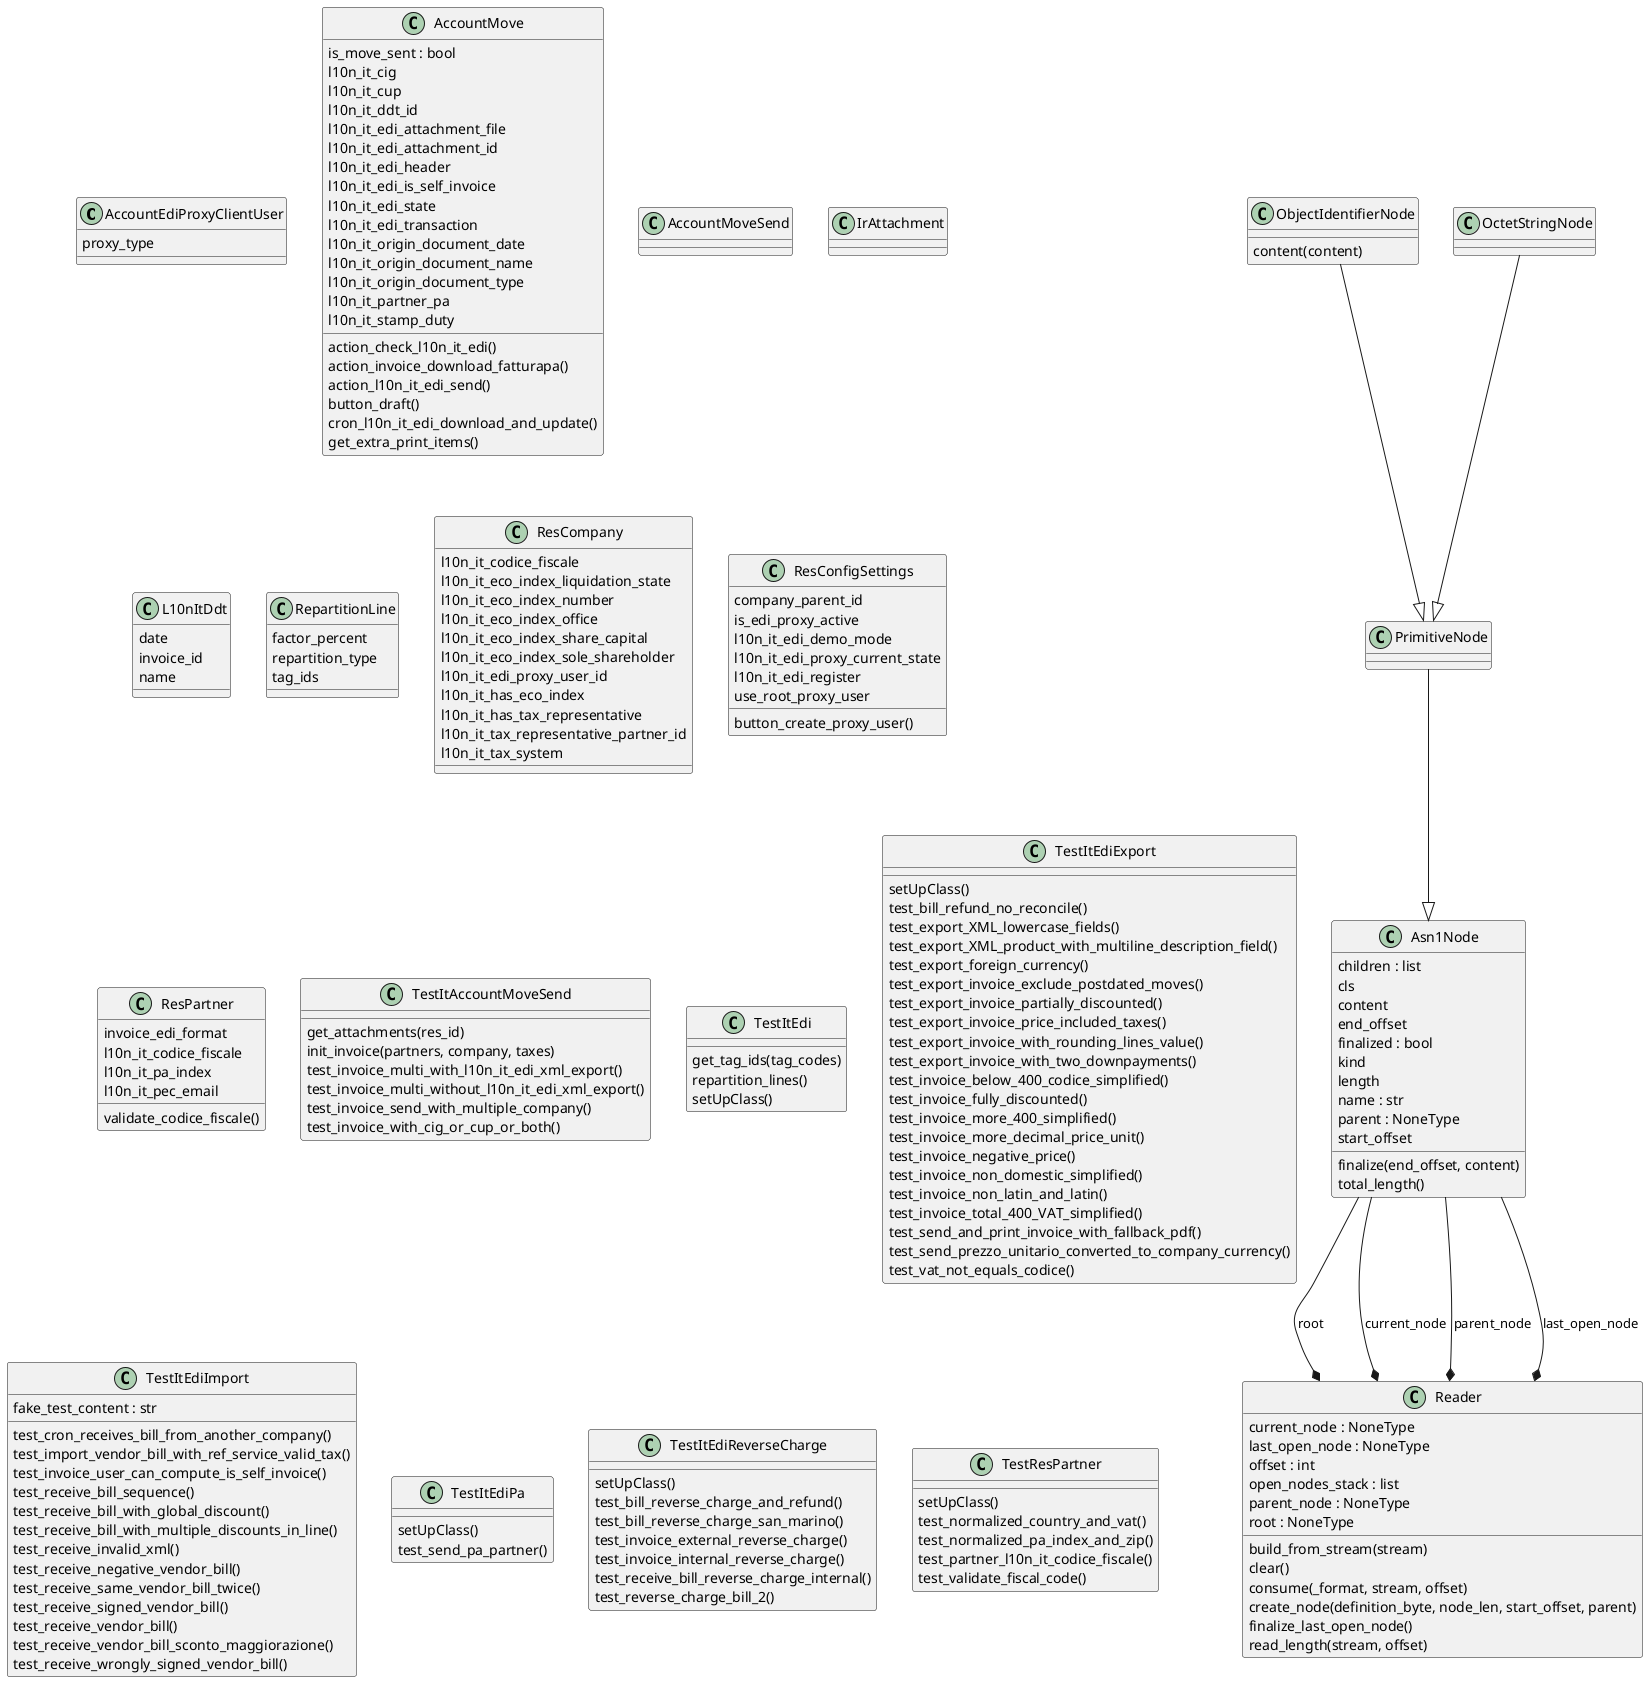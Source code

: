 @startuml classes_l10n_it_edi
set namespaceSeparator none
class "AccountEdiProxyClientUser" as odoo_src.odoo.addons.l10n_it_edi.models.account_edi_proxy_user.AccountEdiProxyClientUser {
  proxy_type
}
class "AccountMove" as odoo_src.odoo.addons.l10n_it_edi.models.account_move.AccountMove {
  is_move_sent : bool
  l10n_it_cig
  l10n_it_cup
  l10n_it_ddt_id
  l10n_it_edi_attachment_file
  l10n_it_edi_attachment_id
  l10n_it_edi_header
  l10n_it_edi_is_self_invoice
  l10n_it_edi_state
  l10n_it_edi_transaction
  l10n_it_origin_document_date
  l10n_it_origin_document_name
  l10n_it_origin_document_type
  l10n_it_partner_pa
  l10n_it_stamp_duty
  action_check_l10n_it_edi()
  action_invoice_download_fatturapa()
  action_l10n_it_edi_send()
  button_draft()
  cron_l10n_it_edi_download_and_update()
  get_extra_print_items()
}
class "AccountMoveSend" as odoo_src.odoo.addons.l10n_it_edi.models.account_move_send.AccountMoveSend {
}
class "Asn1Node" as odoo_src.odoo.addons.l10n_it_edi.tools.remove_signature.Asn1Node {
  children : list
  cls
  content
  end_offset
  finalized : bool
  kind
  length
  name : str
  parent : NoneType
  start_offset
  finalize(end_offset, content)
  total_length()
}
class "IrAttachment" as odoo_src.odoo.addons.l10n_it_edi.models.ir_attachment.IrAttachment {
}
class "L10nItDdt" as odoo_src.odoo.addons.l10n_it_edi.models.ddt.L10nItDdt {
  date
  invoice_id
  name
}
class "ObjectIdentifierNode" as odoo_src.odoo.addons.l10n_it_edi.tools.remove_signature.ObjectIdentifierNode {
  content(content)
}
class "OctetStringNode" as odoo_src.odoo.addons.l10n_it_edi.tools.remove_signature.OctetStringNode {
}
class "PrimitiveNode" as odoo_src.odoo.addons.l10n_it_edi.tools.remove_signature.PrimitiveNode {
}
class "Reader" as odoo_src.odoo.addons.l10n_it_edi.tools.remove_signature.Reader {
  current_node : NoneType
  last_open_node : NoneType
  offset : int
  open_nodes_stack : list
  parent_node : NoneType
  root : NoneType
  build_from_stream(stream)
  clear()
  consume(_format, stream, offset)
  create_node(definition_byte, node_len, start_offset, parent)
  finalize_last_open_node()
  read_length(stream, offset)
}
class "RepartitionLine" as odoo_src.odoo.addons.l10n_it_edi.tests.common.TestItEdi.RepartitionLine {
  factor_percent
  repartition_type
  tag_ids
}
class "ResCompany" as odoo_src.odoo.addons.l10n_it_edi.models.res_company.ResCompany {
  l10n_it_codice_fiscale
  l10n_it_eco_index_liquidation_state
  l10n_it_eco_index_number
  l10n_it_eco_index_office
  l10n_it_eco_index_share_capital
  l10n_it_eco_index_sole_shareholder
  l10n_it_edi_proxy_user_id
  l10n_it_has_eco_index
  l10n_it_has_tax_representative
  l10n_it_tax_representative_partner_id
  l10n_it_tax_system
}
class "ResConfigSettings" as odoo_src.odoo.addons.l10n_it_edi.models.res_config_settings.ResConfigSettings {
  company_parent_id
  is_edi_proxy_active
  l10n_it_edi_demo_mode
  l10n_it_edi_proxy_current_state
  l10n_it_edi_register
  use_root_proxy_user
  button_create_proxy_user()
}
class "ResPartner" as odoo_src.odoo.addons.l10n_it_edi.models.res_partner.ResPartner {
  invoice_edi_format
  l10n_it_codice_fiscale
  l10n_it_pa_index
  l10n_it_pec_email
  validate_codice_fiscale()
}
class "TestItAccountMoveSend" as odoo_src.odoo.addons.l10n_it_edi.tests.test_account_move_send.TestItAccountMoveSend {
  get_attachments(res_id)
  init_invoice(partners, company, taxes)
  test_invoice_multi_with_l10n_it_edi_xml_export()
  test_invoice_multi_without_l10n_it_edi_xml_export()
  test_invoice_send_with_multiple_company()
  test_invoice_with_cig_or_cup_or_both()
}
class "TestItEdi" as odoo_src.odoo.addons.l10n_it_edi.tests.common.TestItEdi {
  get_tag_ids(tag_codes)
  repartition_lines()
  setUpClass()
}
class "TestItEdiExport" as odoo_src.odoo.addons.l10n_it_edi.tests.test_edi_export.TestItEdiExport {
  setUpClass()
  test_bill_refund_no_reconcile()
  test_export_XML_lowercase_fields()
  test_export_XML_product_with_multiline_description_field()
  test_export_foreign_currency()
  test_export_invoice_exclude_postdated_moves()
  test_export_invoice_partially_discounted()
  test_export_invoice_price_included_taxes()
  test_export_invoice_with_rounding_lines_value()
  test_export_invoice_with_two_downpayments()
  test_invoice_below_400_codice_simplified()
  test_invoice_fully_discounted()
  test_invoice_more_400_simplified()
  test_invoice_more_decimal_price_unit()
  test_invoice_negative_price()
  test_invoice_non_domestic_simplified()
  test_invoice_non_latin_and_latin()
  test_invoice_total_400_VAT_simplified()
  test_send_and_print_invoice_with_fallback_pdf()
  test_send_prezzo_unitario_converted_to_company_currency()
  test_vat_not_equals_codice()
}
class "TestItEdiImport" as odoo_src.odoo.addons.l10n_it_edi.tests.test_edi_import.TestItEdiImport {
  fake_test_content : str
  test_cron_receives_bill_from_another_company()
  test_import_vendor_bill_with_ref_service_valid_tax()
  test_invoice_user_can_compute_is_self_invoice()
  test_receive_bill_sequence()
  test_receive_bill_with_global_discount()
  test_receive_bill_with_multiple_discounts_in_line()
  test_receive_invalid_xml()
  test_receive_negative_vendor_bill()
  test_receive_same_vendor_bill_twice()
  test_receive_signed_vendor_bill()
  test_receive_vendor_bill()
  test_receive_vendor_bill_sconto_maggiorazione()
  test_receive_wrongly_signed_vendor_bill()
}
class "TestItEdiPa" as odoo_src.odoo.addons.l10n_it_edi.tests.test_edi_pa.TestItEdiPa {
  setUpClass()
  test_send_pa_partner()
}
class "TestItEdiReverseCharge" as odoo_src.odoo.addons.l10n_it_edi.tests.test_edi_reverse_charge.TestItEdiReverseCharge {
  setUpClass()
  test_bill_reverse_charge_and_refund()
  test_bill_reverse_charge_san_marino()
  test_invoice_external_reverse_charge()
  test_invoice_internal_reverse_charge()
  test_receive_bill_reverse_charge_internal()
  test_reverse_charge_bill_2()
}
class "TestResPartner" as odoo_src.odoo.addons.l10n_it_edi.tests.test_res_partner.TestResPartner {
  setUpClass()
  test_normalized_country_and_vat()
  test_normalized_pa_index_and_zip()
  test_partner_l10n_it_codice_fiscale()
  test_validate_fiscal_code()
}
odoo_src.odoo.addons.l10n_it_edi.tools.remove_signature.ObjectIdentifierNode --|> odoo_src.odoo.addons.l10n_it_edi.tools.remove_signature.PrimitiveNode
odoo_src.odoo.addons.l10n_it_edi.tools.remove_signature.OctetStringNode --|> odoo_src.odoo.addons.l10n_it_edi.tools.remove_signature.PrimitiveNode
odoo_src.odoo.addons.l10n_it_edi.tools.remove_signature.PrimitiveNode --|> odoo_src.odoo.addons.l10n_it_edi.tools.remove_signature.Asn1Node
odoo_src.odoo.addons.l10n_it_edi.tools.remove_signature.Asn1Node --* odoo_src.odoo.addons.l10n_it_edi.tools.remove_signature.Reader : root
odoo_src.odoo.addons.l10n_it_edi.tools.remove_signature.Asn1Node --* odoo_src.odoo.addons.l10n_it_edi.tools.remove_signature.Reader : current_node
odoo_src.odoo.addons.l10n_it_edi.tools.remove_signature.Asn1Node --* odoo_src.odoo.addons.l10n_it_edi.tools.remove_signature.Reader : parent_node
odoo_src.odoo.addons.l10n_it_edi.tools.remove_signature.Asn1Node --* odoo_src.odoo.addons.l10n_it_edi.tools.remove_signature.Reader : last_open_node
@enduml
